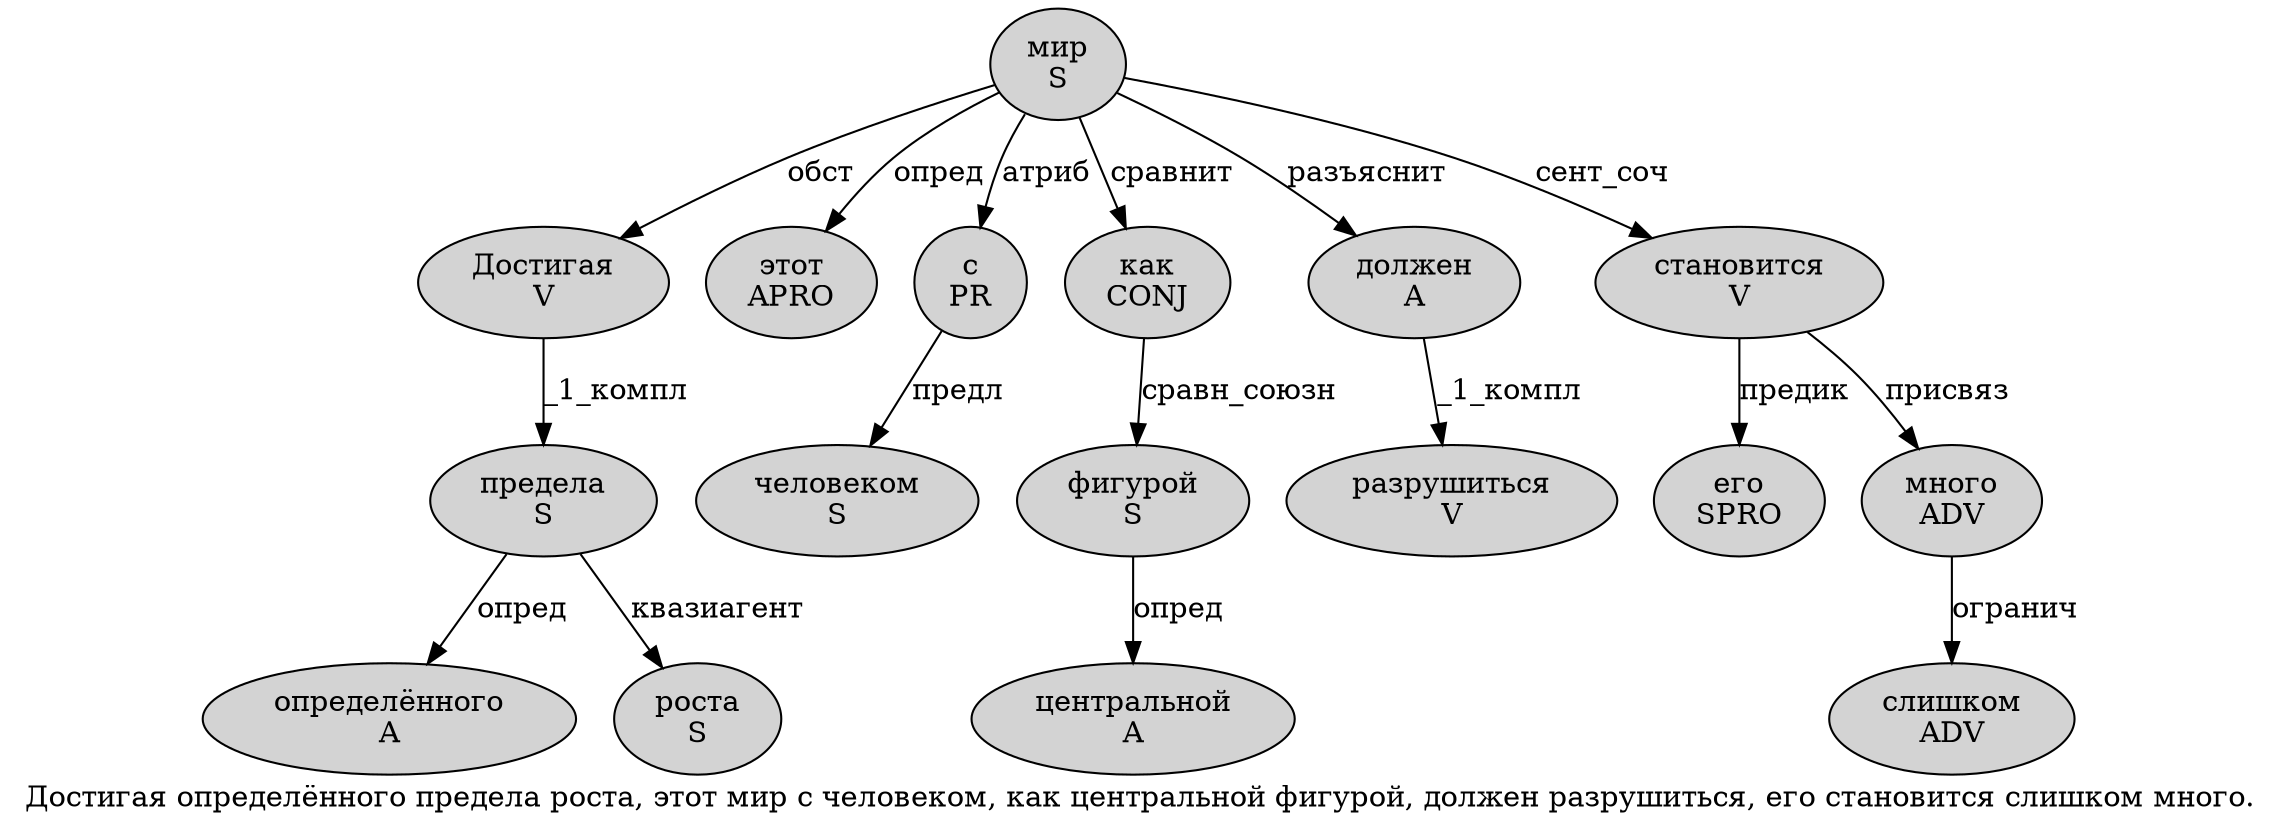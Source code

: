 digraph SENTENCE_4397 {
	graph [label="Достигая определённого предела роста, этот мир с человеком, как центральной фигурой, должен разрушиться, его становится слишком много."]
	node [style=filled]
		0 [label="Достигая
V" color="" fillcolor=lightgray penwidth=1 shape=ellipse]
		1 [label="определённого
A" color="" fillcolor=lightgray penwidth=1 shape=ellipse]
		2 [label="предела
S" color="" fillcolor=lightgray penwidth=1 shape=ellipse]
		3 [label="роста
S" color="" fillcolor=lightgray penwidth=1 shape=ellipse]
		5 [label="этот
APRO" color="" fillcolor=lightgray penwidth=1 shape=ellipse]
		6 [label="мир
S" color="" fillcolor=lightgray penwidth=1 shape=ellipse]
		7 [label="с
PR" color="" fillcolor=lightgray penwidth=1 shape=ellipse]
		8 [label="человеком
S" color="" fillcolor=lightgray penwidth=1 shape=ellipse]
		10 [label="как
CONJ" color="" fillcolor=lightgray penwidth=1 shape=ellipse]
		11 [label="центральной
A" color="" fillcolor=lightgray penwidth=1 shape=ellipse]
		12 [label="фигурой
S" color="" fillcolor=lightgray penwidth=1 shape=ellipse]
		14 [label="должен
A" color="" fillcolor=lightgray penwidth=1 shape=ellipse]
		15 [label="разрушиться
V" color="" fillcolor=lightgray penwidth=1 shape=ellipse]
		17 [label="его
SPRO" color="" fillcolor=lightgray penwidth=1 shape=ellipse]
		18 [label="становится
V" color="" fillcolor=lightgray penwidth=1 shape=ellipse]
		19 [label="слишком
ADV" color="" fillcolor=lightgray penwidth=1 shape=ellipse]
		20 [label="много
ADV" color="" fillcolor=lightgray penwidth=1 shape=ellipse]
			12 -> 11 [label="опред"]
			6 -> 0 [label="обст"]
			6 -> 5 [label="опред"]
			6 -> 7 [label="атриб"]
			6 -> 10 [label="сравнит"]
			6 -> 14 [label="разъяснит"]
			6 -> 18 [label="сент_соч"]
			14 -> 15 [label="_1_компл"]
			0 -> 2 [label="_1_компл"]
			10 -> 12 [label="сравн_союзн"]
			2 -> 1 [label="опред"]
			2 -> 3 [label="квазиагент"]
			7 -> 8 [label="предл"]
			20 -> 19 [label="огранич"]
			18 -> 17 [label="предик"]
			18 -> 20 [label="присвяз"]
}